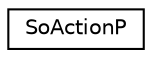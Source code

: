 digraph "Graphical Class Hierarchy"
{
 // LATEX_PDF_SIZE
  edge [fontname="Helvetica",fontsize="10",labelfontname="Helvetica",labelfontsize="10"];
  node [fontname="Helvetica",fontsize="10",shape=record];
  rankdir="LR";
  Node0 [label="SoActionP",height=0.2,width=0.4,color="black", fillcolor="white", style="filled",URL="$classSoActionP.html",tooltip=" "];
}
